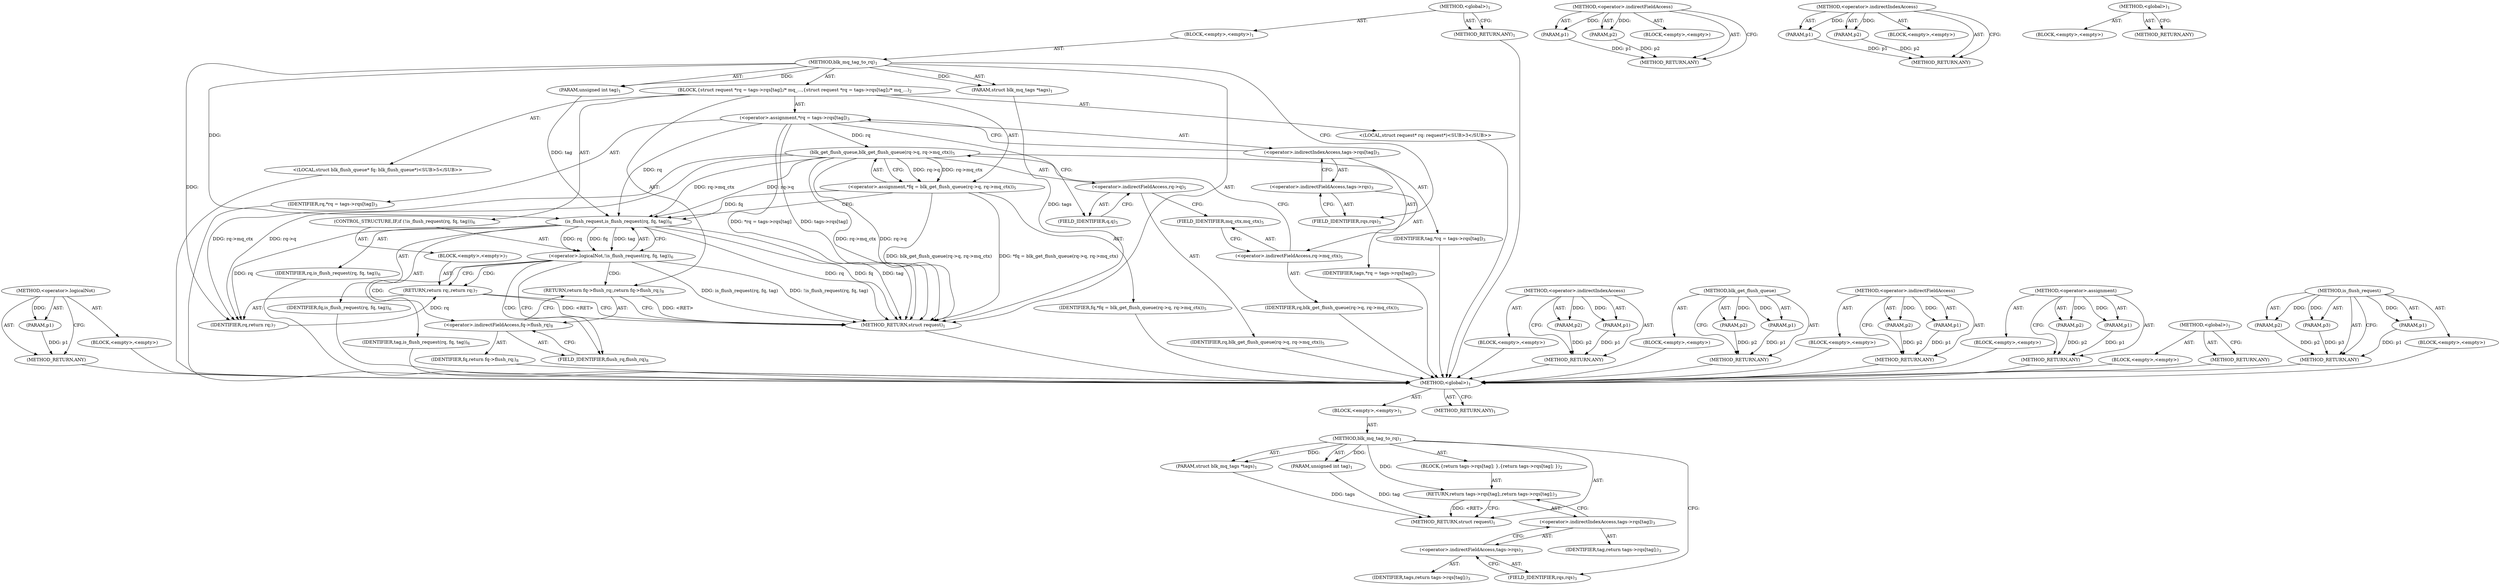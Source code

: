digraph "&lt;global&gt;" {
vulnerable_88 [label=<(METHOD,&lt;operator&gt;.logicalNot)>];
vulnerable_89 [label=<(PARAM,p1)>];
vulnerable_90 [label=<(BLOCK,&lt;empty&gt;,&lt;empty&gt;)>];
vulnerable_91 [label=<(METHOD_RETURN,ANY)>];
vulnerable_6 [label=<(METHOD,&lt;global&gt;)<SUB>1</SUB>>];
vulnerable_7 [label=<(BLOCK,&lt;empty&gt;,&lt;empty&gt;)<SUB>1</SUB>>];
vulnerable_8 [label=<(METHOD,blk_mq_tag_to_rq)<SUB>1</SUB>>];
vulnerable_9 [label=<(PARAM,struct blk_mq_tags *tags)<SUB>1</SUB>>];
vulnerable_10 [label=<(PARAM,unsigned int tag)<SUB>1</SUB>>];
vulnerable_11 [label=<(BLOCK,{
	struct request *rq = tags-&gt;rqs[tag];
	/* mq_...,{
	struct request *rq = tags-&gt;rqs[tag];
	/* mq_...)<SUB>2</SUB>>];
vulnerable_12 [label="<(LOCAL,struct request* rq: request*)<SUB>3</SUB>>"];
vulnerable_13 [label=<(&lt;operator&gt;.assignment,*rq = tags-&gt;rqs[tag])<SUB>3</SUB>>];
vulnerable_14 [label=<(IDENTIFIER,rq,*rq = tags-&gt;rqs[tag])<SUB>3</SUB>>];
vulnerable_15 [label=<(&lt;operator&gt;.indirectIndexAccess,tags-&gt;rqs[tag])<SUB>3</SUB>>];
vulnerable_16 [label=<(&lt;operator&gt;.indirectFieldAccess,tags-&gt;rqs)<SUB>3</SUB>>];
vulnerable_17 [label=<(IDENTIFIER,tags,*rq = tags-&gt;rqs[tag])<SUB>3</SUB>>];
vulnerable_18 [label=<(FIELD_IDENTIFIER,rqs,rqs)<SUB>3</SUB>>];
vulnerable_19 [label=<(IDENTIFIER,tag,*rq = tags-&gt;rqs[tag])<SUB>3</SUB>>];
vulnerable_20 [label="<(LOCAL,struct blk_flush_queue* fq: blk_flush_queue*)<SUB>5</SUB>>"];
vulnerable_21 [label=<(&lt;operator&gt;.assignment,*fq = blk_get_flush_queue(rq-&gt;q, rq-&gt;mq_ctx))<SUB>5</SUB>>];
vulnerable_22 [label=<(IDENTIFIER,fq,*fq = blk_get_flush_queue(rq-&gt;q, rq-&gt;mq_ctx))<SUB>5</SUB>>];
vulnerable_23 [label=<(blk_get_flush_queue,blk_get_flush_queue(rq-&gt;q, rq-&gt;mq_ctx))<SUB>5</SUB>>];
vulnerable_24 [label=<(&lt;operator&gt;.indirectFieldAccess,rq-&gt;q)<SUB>5</SUB>>];
vulnerable_25 [label=<(IDENTIFIER,rq,blk_get_flush_queue(rq-&gt;q, rq-&gt;mq_ctx))<SUB>5</SUB>>];
vulnerable_26 [label=<(FIELD_IDENTIFIER,q,q)<SUB>5</SUB>>];
vulnerable_27 [label=<(&lt;operator&gt;.indirectFieldAccess,rq-&gt;mq_ctx)<SUB>5</SUB>>];
vulnerable_28 [label=<(IDENTIFIER,rq,blk_get_flush_queue(rq-&gt;q, rq-&gt;mq_ctx))<SUB>5</SUB>>];
vulnerable_29 [label=<(FIELD_IDENTIFIER,mq_ctx,mq_ctx)<SUB>5</SUB>>];
vulnerable_30 [label=<(CONTROL_STRUCTURE,IF,if (!is_flush_request(rq, fq, tag)))<SUB>6</SUB>>];
vulnerable_31 [label=<(&lt;operator&gt;.logicalNot,!is_flush_request(rq, fq, tag))<SUB>6</SUB>>];
vulnerable_32 [label=<(is_flush_request,is_flush_request(rq, fq, tag))<SUB>6</SUB>>];
vulnerable_33 [label=<(IDENTIFIER,rq,is_flush_request(rq, fq, tag))<SUB>6</SUB>>];
vulnerable_34 [label=<(IDENTIFIER,fq,is_flush_request(rq, fq, tag))<SUB>6</SUB>>];
vulnerable_35 [label=<(IDENTIFIER,tag,is_flush_request(rq, fq, tag))<SUB>6</SUB>>];
vulnerable_36 [label=<(BLOCK,&lt;empty&gt;,&lt;empty&gt;)<SUB>7</SUB>>];
vulnerable_37 [label=<(RETURN,return rq;,return rq;)<SUB>7</SUB>>];
vulnerable_38 [label=<(IDENTIFIER,rq,return rq;)<SUB>7</SUB>>];
vulnerable_39 [label=<(RETURN,return fq-&gt;flush_rq;,return fq-&gt;flush_rq;)<SUB>8</SUB>>];
vulnerable_40 [label=<(&lt;operator&gt;.indirectFieldAccess,fq-&gt;flush_rq)<SUB>8</SUB>>];
vulnerable_41 [label=<(IDENTIFIER,fq,return fq-&gt;flush_rq;)<SUB>8</SUB>>];
vulnerable_42 [label=<(FIELD_IDENTIFIER,flush_rq,flush_rq)<SUB>8</SUB>>];
vulnerable_43 [label=<(METHOD_RETURN,struct request)<SUB>1</SUB>>];
vulnerable_45 [label=<(METHOD_RETURN,ANY)<SUB>1</SUB>>];
vulnerable_73 [label=<(METHOD,&lt;operator&gt;.indirectIndexAccess)>];
vulnerable_74 [label=<(PARAM,p1)>];
vulnerable_75 [label=<(PARAM,p2)>];
vulnerable_76 [label=<(BLOCK,&lt;empty&gt;,&lt;empty&gt;)>];
vulnerable_77 [label=<(METHOD_RETURN,ANY)>];
vulnerable_83 [label=<(METHOD,blk_get_flush_queue)>];
vulnerable_84 [label=<(PARAM,p1)>];
vulnerable_85 [label=<(PARAM,p2)>];
vulnerable_86 [label=<(BLOCK,&lt;empty&gt;,&lt;empty&gt;)>];
vulnerable_87 [label=<(METHOD_RETURN,ANY)>];
vulnerable_78 [label=<(METHOD,&lt;operator&gt;.indirectFieldAccess)>];
vulnerable_79 [label=<(PARAM,p1)>];
vulnerable_80 [label=<(PARAM,p2)>];
vulnerable_81 [label=<(BLOCK,&lt;empty&gt;,&lt;empty&gt;)>];
vulnerable_82 [label=<(METHOD_RETURN,ANY)>];
vulnerable_68 [label=<(METHOD,&lt;operator&gt;.assignment)>];
vulnerable_69 [label=<(PARAM,p1)>];
vulnerable_70 [label=<(PARAM,p2)>];
vulnerable_71 [label=<(BLOCK,&lt;empty&gt;,&lt;empty&gt;)>];
vulnerable_72 [label=<(METHOD_RETURN,ANY)>];
vulnerable_62 [label=<(METHOD,&lt;global&gt;)<SUB>1</SUB>>];
vulnerable_63 [label=<(BLOCK,&lt;empty&gt;,&lt;empty&gt;)>];
vulnerable_64 [label=<(METHOD_RETURN,ANY)>];
vulnerable_92 [label=<(METHOD,is_flush_request)>];
vulnerable_93 [label=<(PARAM,p1)>];
vulnerable_94 [label=<(PARAM,p2)>];
vulnerable_95 [label=<(PARAM,p3)>];
vulnerable_96 [label=<(BLOCK,&lt;empty&gt;,&lt;empty&gt;)>];
vulnerable_97 [label=<(METHOD_RETURN,ANY)>];
fixed_6 [label=<(METHOD,&lt;global&gt;)<SUB>1</SUB>>];
fixed_7 [label=<(BLOCK,&lt;empty&gt;,&lt;empty&gt;)<SUB>1</SUB>>];
fixed_8 [label=<(METHOD,blk_mq_tag_to_rq)<SUB>1</SUB>>];
fixed_9 [label=<(PARAM,struct blk_mq_tags *tags)<SUB>1</SUB>>];
fixed_10 [label=<(PARAM,unsigned int tag)<SUB>1</SUB>>];
fixed_11 [label=<(BLOCK,{
	return tags-&gt;rqs[tag];
 },{
	return tags-&gt;rqs[tag];
 })<SUB>2</SUB>>];
fixed_12 [label=<(RETURN,return tags-&gt;rqs[tag];,return tags-&gt;rqs[tag];)<SUB>3</SUB>>];
fixed_13 [label=<(&lt;operator&gt;.indirectIndexAccess,tags-&gt;rqs[tag])<SUB>3</SUB>>];
fixed_14 [label=<(&lt;operator&gt;.indirectFieldAccess,tags-&gt;rqs)<SUB>3</SUB>>];
fixed_15 [label=<(IDENTIFIER,tags,return tags-&gt;rqs[tag];)<SUB>3</SUB>>];
fixed_16 [label=<(FIELD_IDENTIFIER,rqs,rqs)<SUB>3</SUB>>];
fixed_17 [label=<(IDENTIFIER,tag,return tags-&gt;rqs[tag];)<SUB>3</SUB>>];
fixed_18 [label=<(METHOD_RETURN,struct request)<SUB>1</SUB>>];
fixed_20 [label=<(METHOD_RETURN,ANY)<SUB>1</SUB>>];
fixed_44 [label=<(METHOD,&lt;operator&gt;.indirectFieldAccess)>];
fixed_45 [label=<(PARAM,p1)>];
fixed_46 [label=<(PARAM,p2)>];
fixed_47 [label=<(BLOCK,&lt;empty&gt;,&lt;empty&gt;)>];
fixed_48 [label=<(METHOD_RETURN,ANY)>];
fixed_39 [label=<(METHOD,&lt;operator&gt;.indirectIndexAccess)>];
fixed_40 [label=<(PARAM,p1)>];
fixed_41 [label=<(PARAM,p2)>];
fixed_42 [label=<(BLOCK,&lt;empty&gt;,&lt;empty&gt;)>];
fixed_43 [label=<(METHOD_RETURN,ANY)>];
fixed_33 [label=<(METHOD,&lt;global&gt;)<SUB>1</SUB>>];
fixed_34 [label=<(BLOCK,&lt;empty&gt;,&lt;empty&gt;)>];
fixed_35 [label=<(METHOD_RETURN,ANY)>];
vulnerable_88 -> vulnerable_89  [key=0, label="AST: "];
vulnerable_88 -> vulnerable_89  [key=1, label="DDG: "];
vulnerable_88 -> vulnerable_90  [key=0, label="AST: "];
vulnerable_88 -> vulnerable_91  [key=0, label="AST: "];
vulnerable_88 -> vulnerable_91  [key=1, label="CFG: "];
vulnerable_89 -> vulnerable_91  [key=0, label="DDG: p1"];
vulnerable_90 -> fixed_6  [key=0];
vulnerable_91 -> fixed_6  [key=0];
vulnerable_6 -> vulnerable_7  [key=0, label="AST: "];
vulnerable_6 -> vulnerable_45  [key=0, label="AST: "];
vulnerable_6 -> vulnerable_45  [key=1, label="CFG: "];
vulnerable_7 -> vulnerable_8  [key=0, label="AST: "];
vulnerable_8 -> vulnerable_9  [key=0, label="AST: "];
vulnerable_8 -> vulnerable_9  [key=1, label="DDG: "];
vulnerable_8 -> vulnerable_10  [key=0, label="AST: "];
vulnerable_8 -> vulnerable_10  [key=1, label="DDG: "];
vulnerable_8 -> vulnerable_11  [key=0, label="AST: "];
vulnerable_8 -> vulnerable_43  [key=0, label="AST: "];
vulnerable_8 -> vulnerable_18  [key=0, label="CFG: "];
vulnerable_8 -> vulnerable_32  [key=0, label="DDG: "];
vulnerable_8 -> vulnerable_38  [key=0, label="DDG: "];
vulnerable_9 -> vulnerable_43  [key=0, label="DDG: tags"];
vulnerable_10 -> vulnerable_32  [key=0, label="DDG: tag"];
vulnerable_11 -> vulnerable_12  [key=0, label="AST: "];
vulnerable_11 -> vulnerable_13  [key=0, label="AST: "];
vulnerable_11 -> vulnerable_20  [key=0, label="AST: "];
vulnerable_11 -> vulnerable_21  [key=0, label="AST: "];
vulnerable_11 -> vulnerable_30  [key=0, label="AST: "];
vulnerable_11 -> vulnerable_39  [key=0, label="AST: "];
vulnerable_12 -> fixed_6  [key=0];
vulnerable_13 -> vulnerable_14  [key=0, label="AST: "];
vulnerable_13 -> vulnerable_15  [key=0, label="AST: "];
vulnerable_13 -> vulnerable_26  [key=0, label="CFG: "];
vulnerable_13 -> vulnerable_43  [key=0, label="DDG: tags-&gt;rqs[tag]"];
vulnerable_13 -> vulnerable_43  [key=1, label="DDG: *rq = tags-&gt;rqs[tag]"];
vulnerable_13 -> vulnerable_23  [key=0, label="DDG: rq"];
vulnerable_13 -> vulnerable_32  [key=0, label="DDG: rq"];
vulnerable_14 -> fixed_6  [key=0];
vulnerable_15 -> vulnerable_16  [key=0, label="AST: "];
vulnerable_15 -> vulnerable_19  [key=0, label="AST: "];
vulnerable_15 -> vulnerable_13  [key=0, label="CFG: "];
vulnerable_16 -> vulnerable_17  [key=0, label="AST: "];
vulnerable_16 -> vulnerable_18  [key=0, label="AST: "];
vulnerable_16 -> vulnerable_15  [key=0, label="CFG: "];
vulnerable_17 -> fixed_6  [key=0];
vulnerable_18 -> vulnerable_16  [key=0, label="CFG: "];
vulnerable_19 -> fixed_6  [key=0];
vulnerable_20 -> fixed_6  [key=0];
vulnerable_21 -> vulnerable_22  [key=0, label="AST: "];
vulnerable_21 -> vulnerable_23  [key=0, label="AST: "];
vulnerable_21 -> vulnerable_32  [key=0, label="CFG: "];
vulnerable_21 -> vulnerable_32  [key=1, label="DDG: fq"];
vulnerable_21 -> vulnerable_43  [key=0, label="DDG: blk_get_flush_queue(rq-&gt;q, rq-&gt;mq_ctx)"];
vulnerable_21 -> vulnerable_43  [key=1, label="DDG: *fq = blk_get_flush_queue(rq-&gt;q, rq-&gt;mq_ctx)"];
vulnerable_22 -> fixed_6  [key=0];
vulnerable_23 -> vulnerable_24  [key=0, label="AST: "];
vulnerable_23 -> vulnerable_27  [key=0, label="AST: "];
vulnerable_23 -> vulnerable_21  [key=0, label="CFG: "];
vulnerable_23 -> vulnerable_21  [key=1, label="DDG: rq-&gt;q"];
vulnerable_23 -> vulnerable_21  [key=2, label="DDG: rq-&gt;mq_ctx"];
vulnerable_23 -> vulnerable_43  [key=0, label="DDG: rq-&gt;q"];
vulnerable_23 -> vulnerable_43  [key=1, label="DDG: rq-&gt;mq_ctx"];
vulnerable_23 -> vulnerable_32  [key=0, label="DDG: rq-&gt;q"];
vulnerable_23 -> vulnerable_32  [key=1, label="DDG: rq-&gt;mq_ctx"];
vulnerable_23 -> vulnerable_38  [key=0, label="DDG: rq-&gt;q"];
vulnerable_23 -> vulnerable_38  [key=1, label="DDG: rq-&gt;mq_ctx"];
vulnerable_24 -> vulnerable_25  [key=0, label="AST: "];
vulnerable_24 -> vulnerable_26  [key=0, label="AST: "];
vulnerable_24 -> vulnerable_29  [key=0, label="CFG: "];
vulnerable_25 -> fixed_6  [key=0];
vulnerable_26 -> vulnerable_24  [key=0, label="CFG: "];
vulnerable_27 -> vulnerable_28  [key=0, label="AST: "];
vulnerable_27 -> vulnerable_29  [key=0, label="AST: "];
vulnerable_27 -> vulnerable_23  [key=0, label="CFG: "];
vulnerable_28 -> fixed_6  [key=0];
vulnerable_29 -> vulnerable_27  [key=0, label="CFG: "];
vulnerable_30 -> vulnerable_31  [key=0, label="AST: "];
vulnerable_30 -> vulnerable_36  [key=0, label="AST: "];
vulnerable_31 -> vulnerable_32  [key=0, label="AST: "];
vulnerable_31 -> vulnerable_37  [key=0, label="CFG: "];
vulnerable_31 -> vulnerable_37  [key=1, label="CDG: "];
vulnerable_31 -> vulnerable_42  [key=0, label="CFG: "];
vulnerable_31 -> vulnerable_42  [key=1, label="CDG: "];
vulnerable_31 -> vulnerable_43  [key=0, label="DDG: is_flush_request(rq, fq, tag)"];
vulnerable_31 -> vulnerable_43  [key=1, label="DDG: !is_flush_request(rq, fq, tag)"];
vulnerable_31 -> vulnerable_40  [key=0, label="CDG: "];
vulnerable_31 -> vulnerable_39  [key=0, label="CDG: "];
vulnerable_32 -> vulnerable_33  [key=0, label="AST: "];
vulnerable_32 -> vulnerable_34  [key=0, label="AST: "];
vulnerable_32 -> vulnerable_35  [key=0, label="AST: "];
vulnerable_32 -> vulnerable_31  [key=0, label="CFG: "];
vulnerable_32 -> vulnerable_31  [key=1, label="DDG: rq"];
vulnerable_32 -> vulnerable_31  [key=2, label="DDG: fq"];
vulnerable_32 -> vulnerable_31  [key=3, label="DDG: tag"];
vulnerable_32 -> vulnerable_43  [key=0, label="DDG: rq"];
vulnerable_32 -> vulnerable_43  [key=1, label="DDG: fq"];
vulnerable_32 -> vulnerable_43  [key=2, label="DDG: tag"];
vulnerable_32 -> vulnerable_38  [key=0, label="DDG: rq"];
vulnerable_33 -> fixed_6  [key=0];
vulnerable_34 -> fixed_6  [key=0];
vulnerable_35 -> fixed_6  [key=0];
vulnerable_36 -> vulnerable_37  [key=0, label="AST: "];
vulnerable_37 -> vulnerable_38  [key=0, label="AST: "];
vulnerable_37 -> vulnerable_43  [key=0, label="CFG: "];
vulnerable_37 -> vulnerable_43  [key=1, label="DDG: &lt;RET&gt;"];
vulnerable_38 -> vulnerable_37  [key=0, label="DDG: rq"];
vulnerable_39 -> vulnerable_40  [key=0, label="AST: "];
vulnerable_39 -> vulnerable_43  [key=0, label="CFG: "];
vulnerable_39 -> vulnerable_43  [key=1, label="DDG: &lt;RET&gt;"];
vulnerable_40 -> vulnerable_41  [key=0, label="AST: "];
vulnerable_40 -> vulnerable_42  [key=0, label="AST: "];
vulnerable_40 -> vulnerable_39  [key=0, label="CFG: "];
vulnerable_41 -> fixed_6  [key=0];
vulnerable_42 -> vulnerable_40  [key=0, label="CFG: "];
vulnerable_43 -> fixed_6  [key=0];
vulnerable_45 -> fixed_6  [key=0];
vulnerable_73 -> vulnerable_74  [key=0, label="AST: "];
vulnerable_73 -> vulnerable_74  [key=1, label="DDG: "];
vulnerable_73 -> vulnerable_76  [key=0, label="AST: "];
vulnerable_73 -> vulnerable_75  [key=0, label="AST: "];
vulnerable_73 -> vulnerable_75  [key=1, label="DDG: "];
vulnerable_73 -> vulnerable_77  [key=0, label="AST: "];
vulnerable_73 -> vulnerable_77  [key=1, label="CFG: "];
vulnerable_74 -> vulnerable_77  [key=0, label="DDG: p1"];
vulnerable_75 -> vulnerable_77  [key=0, label="DDG: p2"];
vulnerable_76 -> fixed_6  [key=0];
vulnerable_77 -> fixed_6  [key=0];
vulnerable_83 -> vulnerable_84  [key=0, label="AST: "];
vulnerable_83 -> vulnerable_84  [key=1, label="DDG: "];
vulnerable_83 -> vulnerable_86  [key=0, label="AST: "];
vulnerable_83 -> vulnerable_85  [key=0, label="AST: "];
vulnerable_83 -> vulnerable_85  [key=1, label="DDG: "];
vulnerable_83 -> vulnerable_87  [key=0, label="AST: "];
vulnerable_83 -> vulnerable_87  [key=1, label="CFG: "];
vulnerable_84 -> vulnerable_87  [key=0, label="DDG: p1"];
vulnerable_85 -> vulnerable_87  [key=0, label="DDG: p2"];
vulnerable_86 -> fixed_6  [key=0];
vulnerable_87 -> fixed_6  [key=0];
vulnerable_78 -> vulnerable_79  [key=0, label="AST: "];
vulnerable_78 -> vulnerable_79  [key=1, label="DDG: "];
vulnerable_78 -> vulnerable_81  [key=0, label="AST: "];
vulnerable_78 -> vulnerable_80  [key=0, label="AST: "];
vulnerable_78 -> vulnerable_80  [key=1, label="DDG: "];
vulnerable_78 -> vulnerable_82  [key=0, label="AST: "];
vulnerable_78 -> vulnerable_82  [key=1, label="CFG: "];
vulnerable_79 -> vulnerable_82  [key=0, label="DDG: p1"];
vulnerable_80 -> vulnerable_82  [key=0, label="DDG: p2"];
vulnerable_81 -> fixed_6  [key=0];
vulnerable_82 -> fixed_6  [key=0];
vulnerable_68 -> vulnerable_69  [key=0, label="AST: "];
vulnerable_68 -> vulnerable_69  [key=1, label="DDG: "];
vulnerable_68 -> vulnerable_71  [key=0, label="AST: "];
vulnerable_68 -> vulnerable_70  [key=0, label="AST: "];
vulnerable_68 -> vulnerable_70  [key=1, label="DDG: "];
vulnerable_68 -> vulnerable_72  [key=0, label="AST: "];
vulnerable_68 -> vulnerable_72  [key=1, label="CFG: "];
vulnerable_69 -> vulnerable_72  [key=0, label="DDG: p1"];
vulnerable_70 -> vulnerable_72  [key=0, label="DDG: p2"];
vulnerable_71 -> fixed_6  [key=0];
vulnerable_72 -> fixed_6  [key=0];
vulnerable_62 -> vulnerable_63  [key=0, label="AST: "];
vulnerable_62 -> vulnerable_64  [key=0, label="AST: "];
vulnerable_62 -> vulnerable_64  [key=1, label="CFG: "];
vulnerable_63 -> fixed_6  [key=0];
vulnerable_64 -> fixed_6  [key=0];
vulnerable_92 -> vulnerable_93  [key=0, label="AST: "];
vulnerable_92 -> vulnerable_93  [key=1, label="DDG: "];
vulnerable_92 -> vulnerable_96  [key=0, label="AST: "];
vulnerable_92 -> vulnerable_94  [key=0, label="AST: "];
vulnerable_92 -> vulnerable_94  [key=1, label="DDG: "];
vulnerable_92 -> vulnerable_97  [key=0, label="AST: "];
vulnerable_92 -> vulnerable_97  [key=1, label="CFG: "];
vulnerable_92 -> vulnerable_95  [key=0, label="AST: "];
vulnerable_92 -> vulnerable_95  [key=1, label="DDG: "];
vulnerable_93 -> vulnerable_97  [key=0, label="DDG: p1"];
vulnerable_94 -> vulnerable_97  [key=0, label="DDG: p2"];
vulnerable_95 -> vulnerable_97  [key=0, label="DDG: p3"];
vulnerable_96 -> fixed_6  [key=0];
vulnerable_97 -> fixed_6  [key=0];
fixed_6 -> fixed_7  [key=0, label="AST: "];
fixed_6 -> fixed_20  [key=0, label="AST: "];
fixed_6 -> fixed_20  [key=1, label="CFG: "];
fixed_7 -> fixed_8  [key=0, label="AST: "];
fixed_8 -> fixed_9  [key=0, label="AST: "];
fixed_8 -> fixed_9  [key=1, label="DDG: "];
fixed_8 -> fixed_10  [key=0, label="AST: "];
fixed_8 -> fixed_10  [key=1, label="DDG: "];
fixed_8 -> fixed_11  [key=0, label="AST: "];
fixed_8 -> fixed_18  [key=0, label="AST: "];
fixed_8 -> fixed_16  [key=0, label="CFG: "];
fixed_8 -> fixed_12  [key=0, label="DDG: "];
fixed_9 -> fixed_18  [key=0, label="DDG: tags"];
fixed_10 -> fixed_18  [key=0, label="DDG: tag"];
fixed_11 -> fixed_12  [key=0, label="AST: "];
fixed_12 -> fixed_13  [key=0, label="AST: "];
fixed_12 -> fixed_18  [key=0, label="CFG: "];
fixed_12 -> fixed_18  [key=1, label="DDG: &lt;RET&gt;"];
fixed_13 -> fixed_14  [key=0, label="AST: "];
fixed_13 -> fixed_17  [key=0, label="AST: "];
fixed_13 -> fixed_12  [key=0, label="CFG: "];
fixed_14 -> fixed_15  [key=0, label="AST: "];
fixed_14 -> fixed_16  [key=0, label="AST: "];
fixed_14 -> fixed_13  [key=0, label="CFG: "];
fixed_16 -> fixed_14  [key=0, label="CFG: "];
fixed_44 -> fixed_45  [key=0, label="AST: "];
fixed_44 -> fixed_45  [key=1, label="DDG: "];
fixed_44 -> fixed_47  [key=0, label="AST: "];
fixed_44 -> fixed_46  [key=0, label="AST: "];
fixed_44 -> fixed_46  [key=1, label="DDG: "];
fixed_44 -> fixed_48  [key=0, label="AST: "];
fixed_44 -> fixed_48  [key=1, label="CFG: "];
fixed_45 -> fixed_48  [key=0, label="DDG: p1"];
fixed_46 -> fixed_48  [key=0, label="DDG: p2"];
fixed_39 -> fixed_40  [key=0, label="AST: "];
fixed_39 -> fixed_40  [key=1, label="DDG: "];
fixed_39 -> fixed_42  [key=0, label="AST: "];
fixed_39 -> fixed_41  [key=0, label="AST: "];
fixed_39 -> fixed_41  [key=1, label="DDG: "];
fixed_39 -> fixed_43  [key=0, label="AST: "];
fixed_39 -> fixed_43  [key=1, label="CFG: "];
fixed_40 -> fixed_43  [key=0, label="DDG: p1"];
fixed_41 -> fixed_43  [key=0, label="DDG: p2"];
fixed_33 -> fixed_34  [key=0, label="AST: "];
fixed_33 -> fixed_35  [key=0, label="AST: "];
fixed_33 -> fixed_35  [key=1, label="CFG: "];
}
